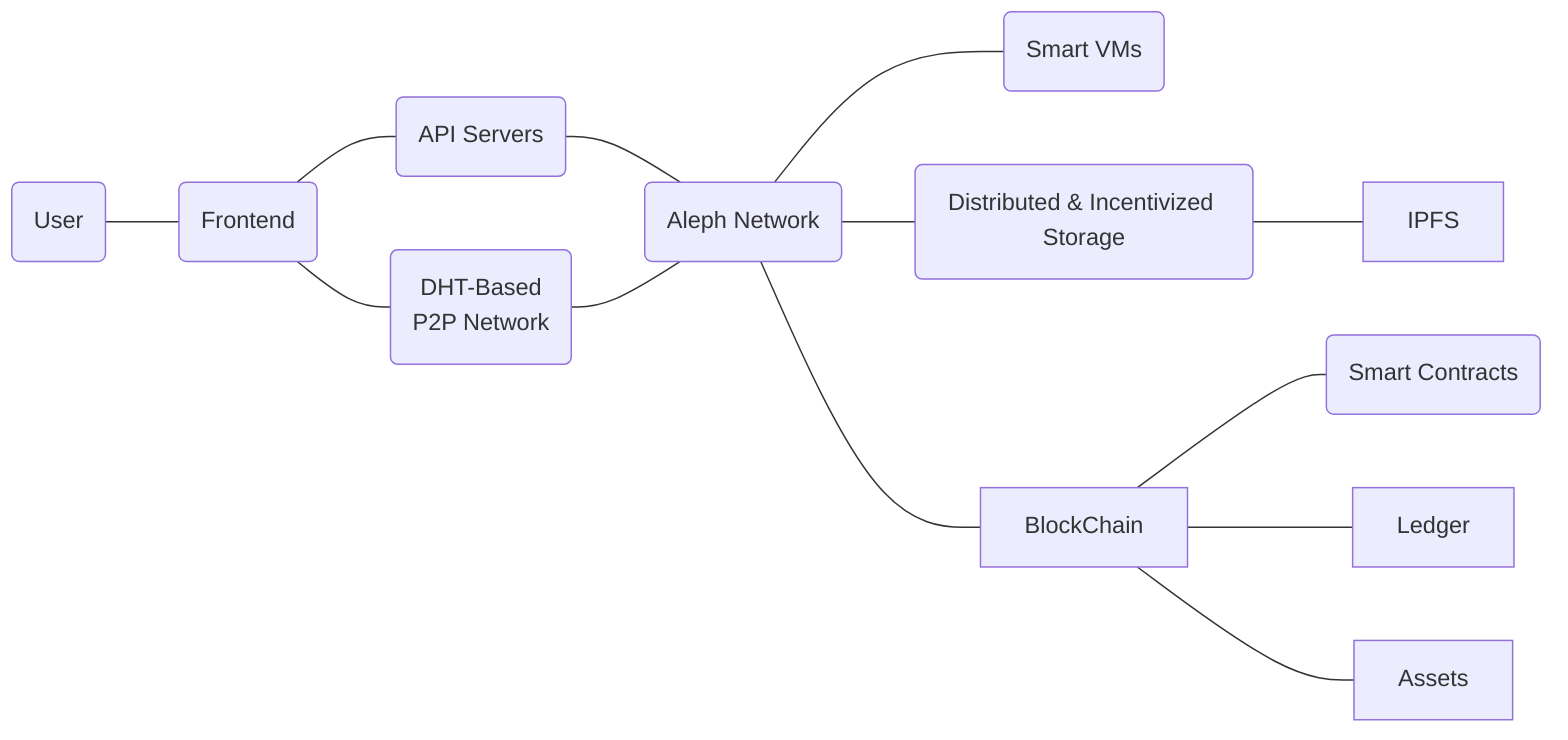 graph LR

  User(User) --- Frontend(Frontend)
  Frontend --- APIS(API Servers)
  Frontend --- P2PN(DHT-Based<br>P2P Network)
  APIS --- ALP(Aleph Network)
  P2PN --- ALP
  ALP --- SVM(Smart VMs)
  ALP --- STR(Distributed & Incentivized Storage)
  STR --- IPFS
  ALP --- BlockChain
  BlockChain --- SMC(Smart Contracts)
  BlockChain --- Ledger
  BlockChain --- Assets

  class User,Frontend,APIS,P2PN,ALP,SVM,STR,IPFS,BlockChain,SMC,Ledger,Assets icon-node;
  class User girl;
  class Frontend web;
  class APIS api;
  class P2PN sat;
  class SVM brain;
  class STR hosting;
  class ALP planets;
  class IPFS ipfs;
  class BlockChain blockchain;
  class SMC contract;
  class Ledger finances;
  class Assets bank;